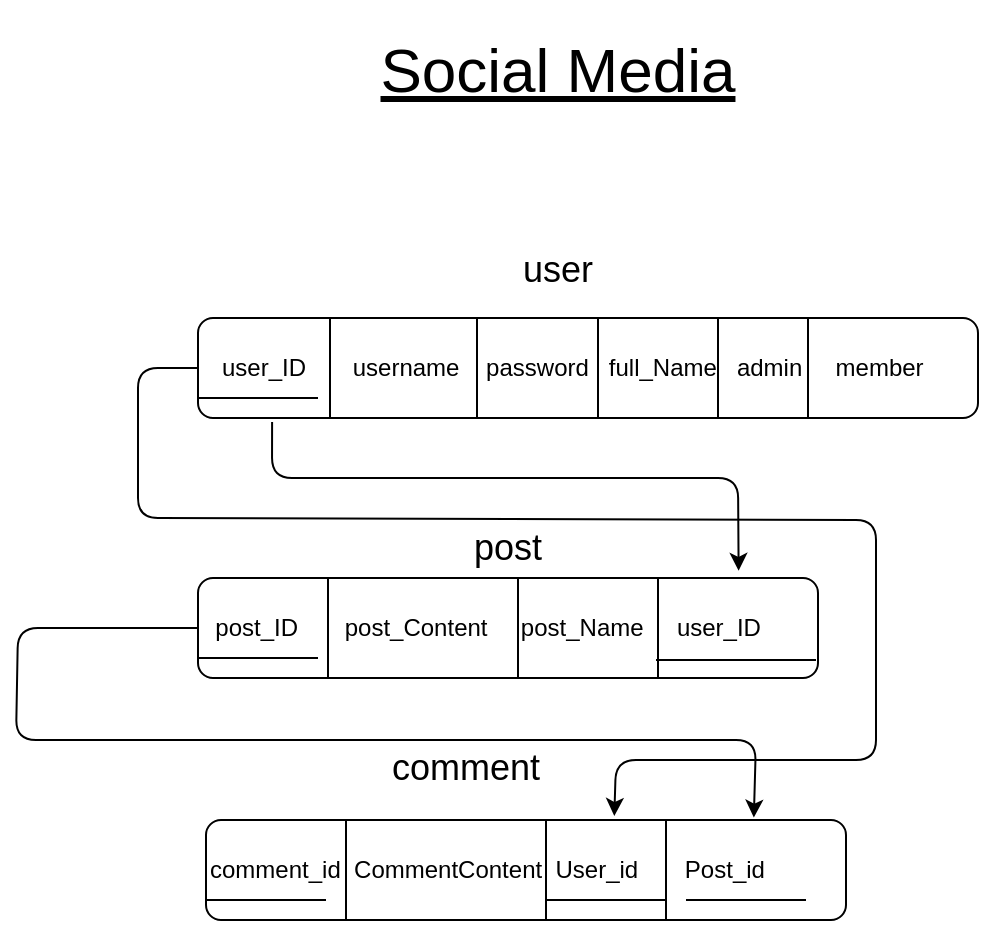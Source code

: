 <mxfile>
    <diagram id="zZb35UM6TfjcmP_RyCPo" name="Page-1">
        <mxGraphModel dx="1033" dy="568" grid="1" gridSize="10" guides="1" tooltips="1" connect="1" arrows="1" fold="1" page="1" pageScale="1" pageWidth="850" pageHeight="1100" math="0" shadow="0">
            <root>
                <mxCell id="0"/>
                <mxCell id="1" parent="0"/>
                <mxCell id="2" value="Social Media" style="text;strokeColor=none;align=center;fillColor=none;html=1;verticalAlign=middle;whiteSpace=wrap;rounded=0;fontSize=31;fontStyle=4" parent="1" vertex="1">
                    <mxGeometry x="321" y="60" width="240" height="70" as="geometry"/>
                </mxCell>
                <mxCell id="3" value="&amp;nbsp; &amp;nbsp;user_ID&amp;nbsp; &amp;nbsp; &amp;nbsp; &amp;nbsp;username&amp;nbsp; &amp;nbsp; password&amp;nbsp; &amp;nbsp;full_Name&amp;nbsp; &amp;nbsp;admin&amp;nbsp; &amp;nbsp; &amp;nbsp;member" style="rounded=1;whiteSpace=wrap;html=1;align=left;" parent="1" vertex="1">
                    <mxGeometry x="261" y="219" width="390" height="50" as="geometry"/>
                </mxCell>
                <mxCell id="4" value="" style="endArrow=none;html=1;" parent="1" edge="1">
                    <mxGeometry width="50" height="50" relative="1" as="geometry">
                        <mxPoint x="327" y="269" as="sourcePoint"/>
                        <mxPoint x="327" y="219" as="targetPoint"/>
                    </mxGeometry>
                </mxCell>
                <mxCell id="5" value="" style="endArrow=none;html=1;" parent="1" edge="1">
                    <mxGeometry width="50" height="50" relative="1" as="geometry">
                        <mxPoint x="400.5" y="269" as="sourcePoint"/>
                        <mxPoint x="400.5" y="219" as="targetPoint"/>
                    </mxGeometry>
                </mxCell>
                <mxCell id="6" value="user" style="text;strokeColor=none;align=center;fillColor=none;html=1;verticalAlign=middle;whiteSpace=wrap;rounded=0;fontSize=18;" parent="1" vertex="1">
                    <mxGeometry x="411" y="180" width="60" height="30" as="geometry"/>
                </mxCell>
                <mxCell id="7" value="post" style="text;strokeColor=none;align=center;fillColor=none;html=1;verticalAlign=middle;whiteSpace=wrap;rounded=0;fontSize=18;" parent="1" vertex="1">
                    <mxGeometry x="386" y="319" width="60" height="30" as="geometry"/>
                </mxCell>
                <mxCell id="12" value="" style="endArrow=none;html=1;" parent="1" edge="1">
                    <mxGeometry width="50" height="50" relative="1" as="geometry">
                        <mxPoint x="261" y="259" as="sourcePoint"/>
                        <mxPoint x="321" y="259" as="targetPoint"/>
                    </mxGeometry>
                </mxCell>
                <mxCell id="17" value="&amp;nbsp; post_ID&amp;nbsp; &amp;nbsp; &amp;nbsp; &amp;nbsp;post_Content&amp;nbsp; &amp;nbsp; &amp;nbsp;post_Name&amp;nbsp; &amp;nbsp; &amp;nbsp;user_ID" style="rounded=1;whiteSpace=wrap;html=1;align=left;" parent="1" vertex="1">
                    <mxGeometry x="261" y="349" width="310" height="50" as="geometry"/>
                </mxCell>
                <mxCell id="18" value="" style="endArrow=none;html=1;" parent="1" edge="1">
                    <mxGeometry width="50" height="50" relative="1" as="geometry">
                        <mxPoint x="326" y="399" as="sourcePoint"/>
                        <mxPoint x="326" y="349" as="targetPoint"/>
                    </mxGeometry>
                </mxCell>
                <mxCell id="19" value="" style="endArrow=none;html=1;" parent="1" edge="1">
                    <mxGeometry width="50" height="50" relative="1" as="geometry">
                        <mxPoint x="421" y="399" as="sourcePoint"/>
                        <mxPoint x="421" y="349" as="targetPoint"/>
                    </mxGeometry>
                </mxCell>
                <mxCell id="20" value="" style="endArrow=none;html=1;" parent="1" edge="1">
                    <mxGeometry width="50" height="50" relative="1" as="geometry">
                        <mxPoint x="261" y="389" as="sourcePoint"/>
                        <mxPoint x="321" y="389" as="targetPoint"/>
                    </mxGeometry>
                </mxCell>
                <mxCell id="21" value="" style="endArrow=none;html=1;" parent="1" edge="1">
                    <mxGeometry width="50" height="50" relative="1" as="geometry">
                        <mxPoint x="461" y="269" as="sourcePoint"/>
                        <mxPoint x="461" y="219" as="targetPoint"/>
                    </mxGeometry>
                </mxCell>
                <mxCell id="22" value="" style="endArrow=none;html=1;" parent="1" edge="1">
                    <mxGeometry width="50" height="50" relative="1" as="geometry">
                        <mxPoint x="521" y="269" as="sourcePoint"/>
                        <mxPoint x="521" y="219" as="targetPoint"/>
                    </mxGeometry>
                </mxCell>
                <mxCell id="23" value="" style="endArrow=none;html=1;" parent="1" edge="1">
                    <mxGeometry width="50" height="50" relative="1" as="geometry">
                        <mxPoint x="566" y="269" as="sourcePoint"/>
                        <mxPoint x="566" y="219" as="targetPoint"/>
                    </mxGeometry>
                </mxCell>
                <mxCell id="30" value="" style="endArrow=classic;html=1;exitX=0;exitY=0.5;exitDx=0;exitDy=0;entryX=0.638;entryY=-0.04;entryDx=0;entryDy=0;entryPerimeter=0;" parent="1" source="3" target="43" edge="1">
                    <mxGeometry width="50" height="50" relative="1" as="geometry">
                        <mxPoint x="281" y="269" as="sourcePoint"/>
                        <mxPoint x="460" y="440" as="targetPoint"/>
                        <Array as="points">
                            <mxPoint x="231" y="244"/>
                            <mxPoint x="231" y="319"/>
                            <mxPoint x="600" y="320"/>
                            <mxPoint x="600" y="440"/>
                            <mxPoint x="470" y="440"/>
                        </Array>
                    </mxGeometry>
                </mxCell>
                <mxCell id="37" value="comment" style="text;strokeColor=none;align=center;fillColor=none;html=1;verticalAlign=middle;whiteSpace=wrap;rounded=0;fontSize=18;" parent="1" vertex="1">
                    <mxGeometry x="365" y="429" width="60" height="30" as="geometry"/>
                </mxCell>
                <mxCell id="SVVVHmJ14IudD-KFrgfa-40" value="" style="endArrow=classic;html=1;exitX=0;exitY=0.5;exitDx=0;exitDy=0;entryX=0.856;entryY=-0.024;entryDx=0;entryDy=0;entryPerimeter=0;" parent="1" source="17" edge="1" target="43">
                    <mxGeometry width="50" height="50" relative="1" as="geometry">
                        <mxPoint x="541" y="359" as="sourcePoint"/>
                        <mxPoint x="560" y="440" as="targetPoint"/>
                        <Array as="points">
                            <mxPoint x="171" y="374"/>
                            <mxPoint x="170" y="430"/>
                            <mxPoint x="540" y="430"/>
                        </Array>
                    </mxGeometry>
                </mxCell>
                <mxCell id="L7g7F61yaOVJD1ijdKgr-40" value="" style="endArrow=none;html=1;" parent="1" edge="1">
                    <mxGeometry width="50" height="50" relative="1" as="geometry">
                        <mxPoint x="491" y="399" as="sourcePoint"/>
                        <mxPoint x="491" y="349" as="targetPoint"/>
                    </mxGeometry>
                </mxCell>
                <mxCell id="L7g7F61yaOVJD1ijdKgr-41" value="" style="endArrow=classic;html=1;exitX=0.095;exitY=1.04;exitDx=0;exitDy=0;exitPerimeter=0;entryX=0.872;entryY=-0.072;entryDx=0;entryDy=0;entryPerimeter=0;" parent="1" source="3" target="17" edge="1">
                    <mxGeometry width="50" height="50" relative="1" as="geometry">
                        <mxPoint x="541" y="359" as="sourcePoint"/>
                        <mxPoint x="591" y="309" as="targetPoint"/>
                        <Array as="points">
                            <mxPoint x="298" y="299"/>
                            <mxPoint x="531" y="299"/>
                        </Array>
                    </mxGeometry>
                </mxCell>
                <mxCell id="42" value="" style="endArrow=none;html=1;" parent="1" edge="1">
                    <mxGeometry width="50" height="50" relative="1" as="geometry">
                        <mxPoint x="490" y="390" as="sourcePoint"/>
                        <mxPoint x="570" y="390" as="targetPoint"/>
                    </mxGeometry>
                </mxCell>
                <mxCell id="43" value="comment_id&amp;nbsp; CommentContent&amp;nbsp; User_id&amp;nbsp; &amp;nbsp; &amp;nbsp; &amp;nbsp;Post_id&amp;nbsp; &amp;nbsp;" style="rounded=1;whiteSpace=wrap;html=1;align=left;" vertex="1" parent="1">
                    <mxGeometry x="265" y="470" width="320" height="50" as="geometry"/>
                </mxCell>
                <mxCell id="44" value="" style="endArrow=none;html=1;" edge="1" parent="1">
                    <mxGeometry width="50" height="50" relative="1" as="geometry">
                        <mxPoint x="335" y="520" as="sourcePoint"/>
                        <mxPoint x="335" y="470" as="targetPoint"/>
                    </mxGeometry>
                </mxCell>
                <mxCell id="45" value="" style="endArrow=none;html=1;" edge="1" parent="1">
                    <mxGeometry width="50" height="50" relative="1" as="geometry">
                        <mxPoint x="435" y="520" as="sourcePoint"/>
                        <mxPoint x="435" y="470" as="targetPoint"/>
                    </mxGeometry>
                </mxCell>
                <mxCell id="46" value="" style="endArrow=none;html=1;" edge="1" parent="1">
                    <mxGeometry width="50" height="50" relative="1" as="geometry">
                        <mxPoint x="265" y="510" as="sourcePoint"/>
                        <mxPoint x="325" y="510" as="targetPoint"/>
                    </mxGeometry>
                </mxCell>
                <mxCell id="47" value="" style="endArrow=none;html=1;" edge="1" parent="1">
                    <mxGeometry width="50" height="50" relative="1" as="geometry">
                        <mxPoint x="435" y="510" as="sourcePoint"/>
                        <mxPoint x="495" y="510" as="targetPoint"/>
                    </mxGeometry>
                </mxCell>
                <mxCell id="48" value="" style="endArrow=none;html=1;" edge="1" parent="1">
                    <mxGeometry width="50" height="50" relative="1" as="geometry">
                        <mxPoint x="495" y="520" as="sourcePoint"/>
                        <mxPoint x="495" y="470" as="targetPoint"/>
                    </mxGeometry>
                </mxCell>
                <mxCell id="49" value="" style="endArrow=none;html=1;" edge="1" parent="1">
                    <mxGeometry width="50" height="50" relative="1" as="geometry">
                        <mxPoint x="505" y="510" as="sourcePoint"/>
                        <mxPoint x="565" y="510" as="targetPoint"/>
                    </mxGeometry>
                </mxCell>
            </root>
        </mxGraphModel>
    </diagram>
</mxfile>
